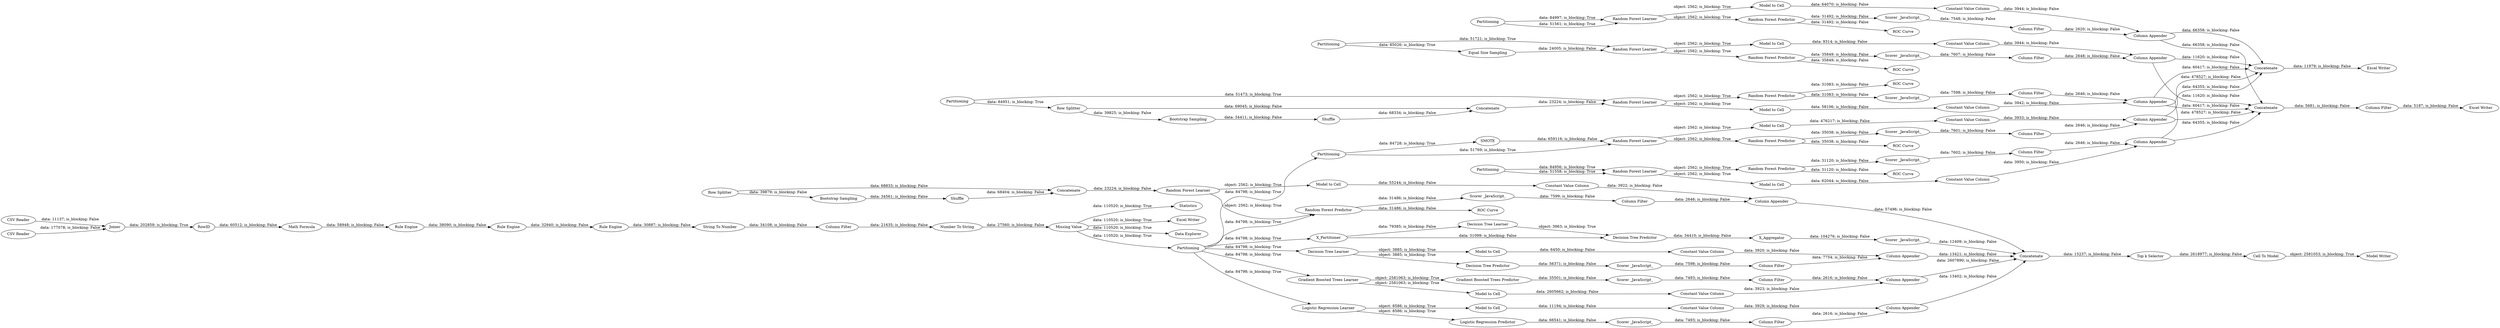digraph {
	"4341200317566475367_2" [label="Random Forest Predictor"]
	"-4567990070209102051_780" [label="Scorer _JavaScript_"]
	"4341200317566475367_706" [label="Constant Value Column"]
	"-7570184558427089648_13" [label="Rule Engine"]
	"-629553112408411375_708" [label="Scorer _JavaScript_"]
	"4473243191813678404_706" [label="Constant Value Column"]
	"-5446371196993587097_798" [label=Concatenate]
	"-7570184558427089648_18" [label=Joiner]
	"-7570184558427089648_8" [label=RowID]
	"7379788538017206408_708" [label="Scorer _JavaScript_"]
	"-5446371196993587097_805" [label="Excel Writer"]
	"-4567990070209102051_756" [label="Model to Cell"]
	"-3387671617619636939_5" [label="Scorer _JavaScript_"]
	"4341200317566475367_757" [label="Column Appender"]
	"4341200317566475367_4" [label="ROC Curve"]
	"-7570184558427089648_5" [label="String To Number"]
	"-7570184558427089648_2" [label=Statistics]
	"-7570184558427089648_24" [label="Excel Writer"]
	"-629553112408411375_718" [label="Model to Cell"]
	"2130369618133444783_706" [label="Constant Value Column"]
	"2130369618133444783_2" [label="Random Forest Predictor"]
	"-5446371196993587097_794" [label=Shuffle]
	"-5446371196993587097_799" [label=Concatenate]
	"2414267802424578808_2" [label="Random Forest Predictor"]
	"-7570184558427089648_17" [label="CSV Reader"]
	"2414267802424578808_705" [label="Column Filter"]
	"2414267802424578808_791" [label="Row Splitter"]
	"-5446371196993587097_791" [label="Row Splitter"]
	"2130369618133444783_5" [label="Scorer _JavaScript_"]
	"4473243191813678404_1" [label="Random Forest Learner"]
	"-5446371196993587097_801" [label=Partitioning]
	"7379788538017206408_719" [label="Column Appender"]
	"2414267802424578808_795" [label=Concatenate]
	"-5446371196993587097_796" [label=Partitioning]
	"2414267802424578808_757" [label="Column Appender"]
	"-629553112408411375_719" [label="Column Appender"]
	"7379788538017206408_804" [label="Decision Tree Predictor"]
	"-5446371196993587097_795" [label=Concatenate]
	"2414267802424578808_4" [label="ROC Curve"]
	"-7570184558427089648_16" [label="CSV Reader"]
	"-7570184558427089648_23" [label="Rule Engine"]
	"2414267802424578808_5" [label="Scorer _JavaScript_"]
	"-2119635900510307245_758" [label="Cell To Model"]
	"5946772129981340348_756" [label="Model to Cell"]
	"-7570184558427089648_20" [label="Column Filter"]
	"7379788538017206408_716" [label="Column Filter"]
	"4473243191813678404_757" [label="Column Appender"]
	"5946772129981340348_1" [label="Random Forest Learner"]
	"-528891266476850878_805" [label="Scorer _JavaScript_"]
	"-4567990070209102051_781" [label="Gradient Boosted Trees Predictor"]
	"-3387671617619636939_756" [label="Model to Cell"]
	"-3387671617619636939_2" [label="Random Forest Predictor"]
	"2414267802424578808_794" [label=Shuffle]
	"-629553112408411375_713" [label="Logistic Regression Predictor"]
	"2414267802424578808_756" [label="Model to Cell"]
	"5946772129981340348_2" [label="Random Forest Predictor"]
	"-7570184558427089648_11" [label="Missing Value"]
	"-5446371196993587097_786" [label=Partitioning]
	"7379788538017206408_715" [label="Constant Value Column"]
	"5946772129981340348_5" [label="Scorer _JavaScript_"]
	"2414267802424578808_793" [label="Bootstrap Sampling"]
	"-3387671617619636939_1" [label="Random Forest Learner"]
	"-3387671617619636939_705" [label="Column Filter"]
	"-629553112408411375_712" [label="Logistic Regression Learner"]
	"-528891266476850878_2" [label=X_Partitioner]
	"-2119635900510307245_769" [label="Model Writer"]
	"-629553112408411375_715" [label="Constant Value Column"]
	"4341200317566475367_705" [label="Column Filter"]
	"-7570184558427089648_3" [label="Data Explorer"]
	"-5446371196993587097_807" [label="Column Filter"]
	"4341200317566475367_756" [label="Model to Cell"]
	"4473243191813678404_705" [label="Column Filter"]
	"2414267802424578808_706" [label="Constant Value Column"]
	"-4567990070209102051_705" [label="Column Filter"]
	"-7570184558427089648_7" [label="Math Formula"]
	"4473243191813678404_4" [label="ROC Curve"]
	"7379788538017206408_803" [label="Decision Tree Learner"]
	"2130369618133444783_756" [label="Model to Cell"]
	"2130369618133444783_4" [label="ROC Curve"]
	"4473243191813678404_756" [label="Model to Cell"]
	"-3387671617619636939_757" [label="Column Appender"]
	"-528891266476850878_15" [label="Decision Tree Predictor"]
	"-629553112408411375_716" [label="Column Filter"]
	"5946772129981340348_757" [label="Column Appender"]
	"5946772129981340348_705" [label="Column Filter"]
	"-5446371196993587097_792" [label=Partitioning]
	"-5446371196993587097_797" [label="Equal Size Sampling"]
	"-5446371196993587097_806" [label="Excel Writer"]
	"4341200317566475367_5" [label="Scorer _JavaScript_"]
	"2130369618133444783_757" [label="Column Appender"]
	"-528891266476850878_1" [label=X_Aggregator]
	"-2119635900510307245_770" [label="Top k Selector"]
	"-3387671617619636939_706" [label="Constant Value Column"]
	"7379788538017206408_718" [label="Model to Cell"]
	"-4567990070209102051_779" [label="Gradient Boosted Trees Learner"]
	"4341200317566475367_1" [label="Random Forest Learner"]
	"2130369618133444783_705" [label="Column Filter"]
	"-5446371196993587097_793" [label="Bootstrap Sampling"]
	"-7570184558427089648_15" [label=Partitioning]
	"-5446371196993587097_787" [label=SMOTE]
	"5946772129981340348_4" [label="ROC Curve"]
	"4473243191813678404_2" [label="Random Forest Predictor"]
	"-7570184558427089648_22" [label="Rule Engine"]
	"-4567990070209102051_757" [label="Column Appender"]
	"-3387671617619636939_4" [label="ROC Curve"]
	"4473243191813678404_5" [label="Scorer _JavaScript_"]
	"2414267802424578808_1" [label="Random Forest Learner"]
	"-528891266476850878_16" [label="Decision Tree Learner"]
	"-2119635900510307245_768" [label=Concatenate]
	"-7570184558427089648_21" [label="Number To String"]
	"2130369618133444783_1" [label="Random Forest Learner"]
	"5946772129981340348_706" [label="Constant Value Column"]
	"-5446371196993587097_803" [label=Partitioning]
	"-4567990070209102051_706" [label="Constant Value Column"]
	"4341200317566475367_705" -> "4341200317566475367_757" [label="data: 2646; is_blocking: False"]
	"-7570184558427089648_16" -> "-7570184558427089648_18" [label="data: 177078; is_blocking: False"]
	"-629553112408411375_718" -> "-629553112408411375_715" [label="data: 11194; is_blocking: False"]
	"-7570184558427089648_22" -> "-7570184558427089648_23" [label="data: 32940; is_blocking: False"]
	"2130369618133444783_1" -> "2130369618133444783_756" [label="object: 2562; is_blocking: True"]
	"-4567990070209102051_779" -> "-4567990070209102051_756" [label="object: 2581063; is_blocking: True"]
	"-7570184558427089648_8" -> "-7570184558427089648_7" [label="data: 60512; is_blocking: False"]
	"-3387671617619636939_2" -> "-3387671617619636939_4" [label="data: 31492; is_blocking: False"]
	"4473243191813678404_756" -> "4473243191813678404_706" [label="data: 58106; is_blocking: False"]
	"-5446371196993587097_786" -> "4341200317566475367_1" [label="data: 51769; is_blocking: True"]
	"2414267802424578808_5" -> "2414267802424578808_705" [label="data: 7599; is_blocking: False"]
	"-7570184558427089648_15" -> "-629553112408411375_712" [label="data: 84798; is_blocking: True"]
	"-7570184558427089648_17" -> "-7570184558427089648_18" [label="data: 11137; is_blocking: False"]
	"-4567990070209102051_757" -> "-2119635900510307245_768" [label="data: 2607890; is_blocking: False"]
	"5946772129981340348_757" -> "-5446371196993587097_799" [label="data: 11620; is_blocking: False"]
	"5946772129981340348_2" -> "5946772129981340348_5" [label="data: 35849; is_blocking: False"]
	"4473243191813678404_706" -> "4473243191813678404_757" [label="data: 3942; is_blocking: False"]
	"-3387671617619636939_5" -> "-3387671617619636939_705" [label="data: 7548; is_blocking: False"]
	"-3387671617619636939_757" -> "-5446371196993587097_799" [label="data: 66358; is_blocking: False"]
	"-5446371196993587097_786" -> "-5446371196993587097_787" [label="data: 84728; is_blocking: True"]
	"-5446371196993587097_803" -> "-3387671617619636939_1" [label="data: 84997; is_blocking: True"]
	"-528891266476850878_2" -> "-528891266476850878_16" [label="data: 79385; is_blocking: False"]
	"-3387671617619636939_705" -> "-3387671617619636939_757" [label="data: 2620; is_blocking: False"]
	"2130369618133444783_2" -> "2130369618133444783_5" [label="data: 31120; is_blocking: False"]
	"5946772129981340348_2" -> "5946772129981340348_4" [label="data: 35849; is_blocking: False"]
	"-7570184558427089648_11" -> "-7570184558427089648_3" [label="data: 110520; is_blocking: True"]
	"2414267802424578808_2" -> "2414267802424578808_4" [label="data: 31486; is_blocking: False"]
	"-7570184558427089648_13" -> "-7570184558427089648_22" [label="data: 38090; is_blocking: False"]
	"-5446371196993587097_807" -> "-5446371196993587097_805" [label="data: 5187; is_blocking: False"]
	"2130369618133444783_757" -> "-5446371196993587097_798" [label="data: 64355; is_blocking: False"]
	"-3387671617619636939_1" -> "-3387671617619636939_756" [label="object: 2562; is_blocking: True"]
	"-5446371196993587097_787" -> "4341200317566475367_1" [label="data: 659116; is_blocking: False"]
	"4341200317566475367_1" -> "4341200317566475367_756" [label="object: 2562; is_blocking: True"]
	"2130369618133444783_756" -> "2130369618133444783_706" [label="data: 62044; is_blocking: False"]
	"-4567990070209102051_779" -> "-4567990070209102051_781" [label="object: 2581063; is_blocking: True"]
	"-7570184558427089648_15" -> "-5446371196993587097_786" [label="data: 84798; is_blocking: True"]
	"4341200317566475367_2" -> "4341200317566475367_4" [label="data: 35038; is_blocking: False"]
	"-7570184558427089648_15" -> "7379788538017206408_803" [label="data: 84798; is_blocking: True"]
	"-5446371196993587097_794" -> "-5446371196993587097_795" [label="data: 68334; is_blocking: False"]
	"2414267802424578808_756" -> "2414267802424578808_706" [label="data: 55244; is_blocking: False"]
	"-7570184558427089648_21" -> "-7570184558427089648_11" [label="data: 27560; is_blocking: False"]
	"7379788538017206408_803" -> "7379788538017206408_804" [label="object: 3885; is_blocking: True"]
	"2414267802424578808_794" -> "2414267802424578808_795" [label="data: 68404; is_blocking: False"]
	"-5446371196993587097_792" -> "4473243191813678404_1" [label="data: 51473; is_blocking: True"]
	"-629553112408411375_719" -> "-2119635900510307245_768" [label="data: 13402; is_blocking: False"]
	"2414267802424578808_1" -> "2414267802424578808_2" [label="object: 2562; is_blocking: True"]
	"-5446371196993587097_801" -> "2130369618133444783_1" [label="data: 51558; is_blocking: True"]
	"5946772129981340348_705" -> "5946772129981340348_757" [label="data: 2648; is_blocking: False"]
	"7379788538017206408_718" -> "7379788538017206408_715" [label="data: 6450; is_blocking: False"]
	"4341200317566475367_5" -> "4341200317566475367_705" [label="data: 7601; is_blocking: False"]
	"-7570184558427089648_15" -> "-528891266476850878_2" [label="data: 84798; is_blocking: True"]
	"-4567990070209102051_781" -> "-4567990070209102051_780" [label="data: 35501; is_blocking: False"]
	"-629553112408411375_708" -> "-629553112408411375_716" [label="data: 7493; is_blocking: False"]
	"4341200317566475367_1" -> "4341200317566475367_2" [label="object: 2562; is_blocking: True"]
	"2414267802424578808_791" -> "2414267802424578808_795" [label="data: 68833; is_blocking: False"]
	"2414267802424578808_705" -> "2414267802424578808_757" [label="data: 2646; is_blocking: False"]
	"-4567990070209102051_705" -> "-4567990070209102051_757" [label="data: 2616; is_blocking: False"]
	"-629553112408411375_713" -> "-629553112408411375_708" [label="data: 66541; is_blocking: False"]
	"5946772129981340348_757" -> "-5446371196993587097_798" [label="data: 11620; is_blocking: False"]
	"-629553112408411375_712" -> "-629553112408411375_718" [label="object: 8586; is_blocking: True"]
	"7379788538017206408_716" -> "7379788538017206408_719" [label="data: 7754; is_blocking: False"]
	"2414267802424578808_791" -> "2414267802424578808_793" [label="data: 39879; is_blocking: False"]
	"7379788538017206408_715" -> "7379788538017206408_719" [label="data: 3920; is_blocking: False"]
	"4473243191813678404_1" -> "4473243191813678404_756" [label="object: 2562; is_blocking: True"]
	"4473243191813678404_757" -> "-5446371196993587097_799" [label="data: 60417; is_blocking: False"]
	"-2119635900510307245_770" -> "-2119635900510307245_758" [label="data: 2618977; is_blocking: False"]
	"-5446371196993587097_796" -> "5946772129981340348_1" [label="data: 51721; is_blocking: True"]
	"-528891266476850878_16" -> "-528891266476850878_15" [label="object: 3963; is_blocking: True"]
	"-7570184558427089648_11" -> "-7570184558427089648_15" [label="data: 110520; is_blocking: True"]
	"-3387671617619636939_757" -> "-5446371196993587097_798" [label="data: 66358; is_blocking: False"]
	"2130369618133444783_2" -> "2130369618133444783_4" [label="data: 31120; is_blocking: False"]
	"4473243191813678404_2" -> "4473243191813678404_4" [label="data: 31083; is_blocking: False"]
	"-7570184558427089648_5" -> "-7570184558427089648_20" [label="data: 34108; is_blocking: False"]
	"2130369618133444783_706" -> "2130369618133444783_757" [label="data: 3950; is_blocking: False"]
	"4473243191813678404_757" -> "-5446371196993587097_798" [label="data: 60417; is_blocking: False"]
	"-528891266476850878_2" -> "-528891266476850878_15" [label="data: 31099; is_blocking: False"]
	"-4567990070209102051_780" -> "-4567990070209102051_705" [label="data: 7493; is_blocking: False"]
	"2414267802424578808_1" -> "2414267802424578808_756" [label="object: 2562; is_blocking: True"]
	"2414267802424578808_2" -> "2414267802424578808_5" [label="data: 31486; is_blocking: False"]
	"4473243191813678404_5" -> "4473243191813678404_705" [label="data: 7598; is_blocking: False"]
	"4341200317566475367_706" -> "4341200317566475367_757" [label="data: 3933; is_blocking: False"]
	"5946772129981340348_1" -> "5946772129981340348_756" [label="object: 2562; is_blocking: True"]
	"2414267802424578808_757" -> "-2119635900510307245_768" [label="data: 57496; is_blocking: False"]
	"7379788538017206408_803" -> "7379788538017206408_718" [label="object: 3885; is_blocking: True"]
	"4341200317566475367_756" -> "4341200317566475367_706" [label="data: 476217; is_blocking: False"]
	"4473243191813678404_705" -> "4473243191813678404_757" [label="data: 2646; is_blocking: False"]
	"7379788538017206408_719" -> "-2119635900510307245_768" [label="data: 13421; is_blocking: False"]
	"-3387671617619636939_706" -> "-3387671617619636939_757" [label="data: 3944; is_blocking: False"]
	"-629553112408411375_716" -> "-629553112408411375_719" [label="data: 2616; is_blocking: False"]
	"7379788538017206408_708" -> "7379788538017206408_716" [label="data: 7598; is_blocking: False"]
	"-7570184558427089648_18" -> "-7570184558427089648_8" [label="data: 202859; is_blocking: True"]
	"-2119635900510307245_768" -> "-2119635900510307245_770" [label="data: 15237; is_blocking: False"]
	"5946772129981340348_1" -> "5946772129981340348_2" [label="object: 2562; is_blocking: True"]
	"4341200317566475367_2" -> "4341200317566475367_5" [label="data: 35038; is_blocking: False"]
	"2130369618133444783_5" -> "2130369618133444783_705" [label="data: 7602; is_blocking: False"]
	"4473243191813678404_1" -> "4473243191813678404_2" [label="object: 2562; is_blocking: True"]
	"-5446371196993587097_797" -> "5946772129981340348_1" [label="data: 24005; is_blocking: False"]
	"-7570184558427089648_15" -> "-4567990070209102051_779" [label="data: 84798; is_blocking: True"]
	"-7570184558427089648_11" -> "-7570184558427089648_24" [label="data: 110520; is_blocking: True"]
	"-7570184558427089648_15" -> "2414267802424578808_2" [label="data: 84798; is_blocking: True"]
	"-5446371196993587097_793" -> "-5446371196993587097_794" [label="data: 34411; is_blocking: False"]
	"2414267802424578808_795" -> "2414267802424578808_1" [label="data: 23224; is_blocking: False"]
	"4473243191813678404_2" -> "4473243191813678404_5" [label="data: 31083; is_blocking: False"]
	"-5446371196993587097_799" -> "-5446371196993587097_806" [label="data: 11979; is_blocking: False"]
	"-2119635900510307245_758" -> "-2119635900510307245_769" [label="object: 2581053; is_blocking: True"]
	"5946772129981340348_5" -> "5946772129981340348_705" [label="data: 7607; is_blocking: False"]
	"-7570184558427089648_20" -> "-7570184558427089648_21" [label="data: 21635; is_blocking: False"]
	"-528891266476850878_805" -> "-2119635900510307245_768" [label="data: 12409; is_blocking: False"]
	"2414267802424578808_793" -> "2414267802424578808_794" [label="data: 34561; is_blocking: False"]
	"-7570184558427089648_11" -> "-7570184558427089648_2" [label="data: 110520; is_blocking: True"]
	"4341200317566475367_757" -> "-5446371196993587097_799" [label="data: 478527; is_blocking: False"]
	"-528891266476850878_15" -> "-528891266476850878_1" [label="data: 34410; is_blocking: False"]
	"5946772129981340348_756" -> "5946772129981340348_706" [label="data: 9314; is_blocking: False"]
	"-3387671617619636939_2" -> "-3387671617619636939_5" [label="data: 31492; is_blocking: False"]
	"2130369618133444783_757" -> "-5446371196993587097_799" [label="data: 64355; is_blocking: False"]
	"-4567990070209102051_706" -> "-4567990070209102051_757" [label="data: 3923; is_blocking: False"]
	"-5446371196993587097_796" -> "-5446371196993587097_797" [label="data: 85026; is_blocking: True"]
	"-5446371196993587097_798" -> "-5446371196993587097_807" [label="data: 5681; is_blocking: False"]
	"-5446371196993587097_803" -> "-3387671617619636939_1" [label="data: 51561; is_blocking: True"]
	"-7570184558427089648_23" -> "-7570184558427089648_5" [label="data: 30887; is_blocking: False"]
	"-5446371196993587097_791" -> "-5446371196993587097_795" [label="data: 69045; is_blocking: False"]
	"2414267802424578808_706" -> "2414267802424578808_757" [label="data: 3922; is_blocking: False"]
	"-7570184558427089648_7" -> "-7570184558427089648_13" [label="data: 58948; is_blocking: False"]
	"-3387671617619636939_1" -> "-3387671617619636939_2" [label="object: 2562; is_blocking: True"]
	"-4567990070209102051_756" -> "-4567990070209102051_706" [label="data: 2605662; is_blocking: False"]
	"-5446371196993587097_792" -> "-5446371196993587097_791" [label="data: 84951; is_blocking: True"]
	"4341200317566475367_757" -> "-5446371196993587097_798" [label="data: 478527; is_blocking: False"]
	"2130369618133444783_705" -> "2130369618133444783_757" [label="data: 2646; is_blocking: False"]
	"-5446371196993587097_795" -> "4473243191813678404_1" [label="data: 23224; is_blocking: False"]
	"-629553112408411375_715" -> "-629553112408411375_719" [label="data: 3929; is_blocking: False"]
	"-3387671617619636939_756" -> "-3387671617619636939_706" [label="data: 64070; is_blocking: False"]
	"-5446371196993587097_791" -> "-5446371196993587097_793" [label="data: 39825; is_blocking: False"]
	"5946772129981340348_706" -> "5946772129981340348_757" [label="data: 3944; is_blocking: False"]
	"7379788538017206408_804" -> "7379788538017206408_708" [label="data: 56371; is_blocking: False"]
	"-528891266476850878_1" -> "-528891266476850878_805" [label="data: 104276; is_blocking: False"]
	"-5446371196993587097_801" -> "2130369618133444783_1" [label="data: 84956; is_blocking: True"]
	"2130369618133444783_1" -> "2130369618133444783_2" [label="object: 2562; is_blocking: True"]
	"-629553112408411375_712" -> "-629553112408411375_713" [label="object: 8586; is_blocking: True"]
	rankdir=LR
}
